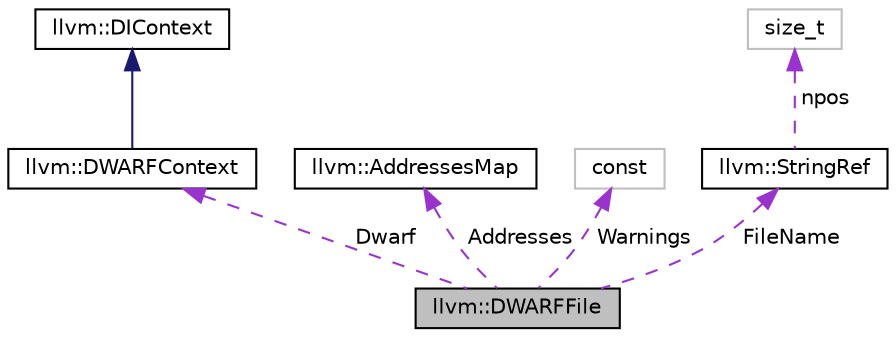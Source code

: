 digraph "llvm::DWARFFile"
{
 // LATEX_PDF_SIZE
  bgcolor="transparent";
  edge [fontname="Helvetica",fontsize="10",labelfontname="Helvetica",labelfontsize="10"];
  node [fontname="Helvetica",fontsize="10",shape=record];
  Node1 [label="llvm::DWARFFile",height=0.2,width=0.4,color="black", fillcolor="grey75", style="filled", fontcolor="black",tooltip="This class represents DWARF information for source file and its address map."];
  Node2 -> Node1 [dir="back",color="darkorchid3",fontsize="10",style="dashed",label=" Dwarf" ,fontname="Helvetica"];
  Node2 [label="llvm::DWARFContext",height=0.2,width=0.4,color="black",URL="$classllvm_1_1DWARFContext.html",tooltip="DWARFContext This data structure is the top level entity that deals with dwarf debug information pars..."];
  Node3 -> Node2 [dir="back",color="midnightblue",fontsize="10",style="solid",fontname="Helvetica"];
  Node3 [label="llvm::DIContext",height=0.2,width=0.4,color="black",URL="$classllvm_1_1DIContext.html",tooltip=" "];
  Node4 -> Node1 [dir="back",color="darkorchid3",fontsize="10",style="dashed",label=" Addresses" ,fontname="Helvetica"];
  Node4 [label="llvm::AddressesMap",height=0.2,width=0.4,color="black",URL="$classllvm_1_1AddressesMap.html",tooltip="AddressesMap represents information about valid addresses used by debug information."];
  Node5 -> Node1 [dir="back",color="darkorchid3",fontsize="10",style="dashed",label=" Warnings" ,fontname="Helvetica"];
  Node5 [label="const",height=0.2,width=0.4,color="grey75",tooltip=" "];
  Node6 -> Node1 [dir="back",color="darkorchid3",fontsize="10",style="dashed",label=" FileName" ,fontname="Helvetica"];
  Node6 [label="llvm::StringRef",height=0.2,width=0.4,color="black",URL="$classllvm_1_1StringRef.html",tooltip="StringRef - Represent a constant reference to a string, i.e."];
  Node7 -> Node6 [dir="back",color="darkorchid3",fontsize="10",style="dashed",label=" npos" ,fontname="Helvetica"];
  Node7 [label="size_t",height=0.2,width=0.4,color="grey75",tooltip=" "];
}
